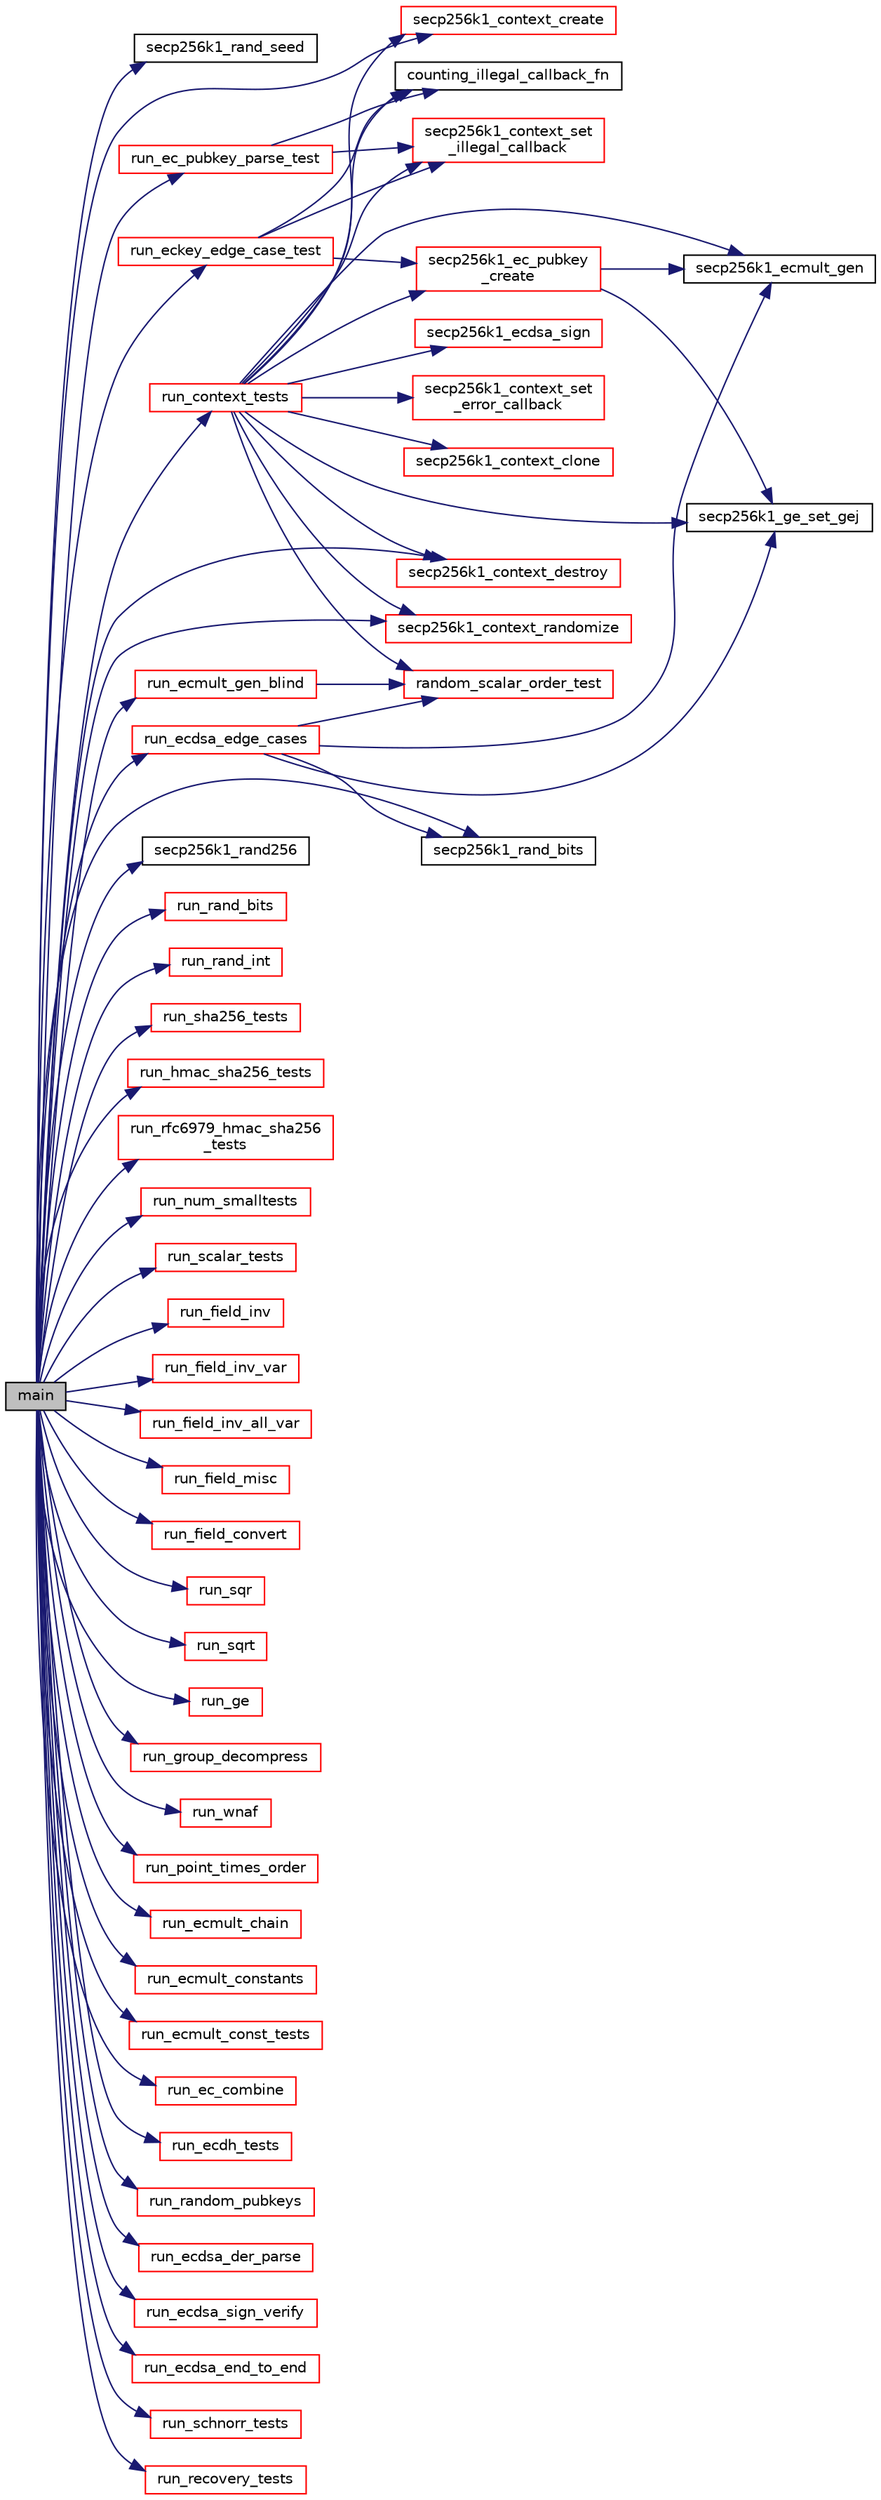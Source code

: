 digraph "main"
{
  edge [fontname="Helvetica",fontsize="10",labelfontname="Helvetica",labelfontsize="10"];
  node [fontname="Helvetica",fontsize="10",shape=record];
  rankdir="LR";
  Node169 [label="main",height=0.2,width=0.4,color="black", fillcolor="grey75", style="filled", fontcolor="black"];
  Node169 -> Node170 [color="midnightblue",fontsize="10",style="solid",fontname="Helvetica"];
  Node170 [label="secp256k1_rand_seed",height=0.2,width=0.4,color="black", fillcolor="white", style="filled",URL="$dd/d0b/testrand_8h.html#a5e49c3d0caa741c53ea23b4b0a6b0202",tooltip="Seed the pseudorandom number generator for testing. "];
  Node169 -> Node171 [color="midnightblue",fontsize="10",style="solid",fontname="Helvetica"];
  Node171 [label="run_context_tests",height=0.2,width=0.4,color="red", fillcolor="white", style="filled",URL="$d5/d7f/tests_8c.html#a2f9713526b1e988694c6e2026a6fce69"];
  Node171 -> Node172 [color="midnightblue",fontsize="10",style="solid",fontname="Helvetica"];
  Node172 [label="secp256k1_context_create",height=0.2,width=0.4,color="red", fillcolor="white", style="filled",URL="$d7/dd3/secp256k1_8h.html#a769d478f352afbb55200e33970533a3c",tooltip="Create a secp256k1 context object. "];
  Node171 -> Node179 [color="midnightblue",fontsize="10",style="solid",fontname="Helvetica"];
  Node179 [label="secp256k1_context_set\l_illegal_callback",height=0.2,width=0.4,color="red", fillcolor="white", style="filled",URL="$d7/dd3/secp256k1_8h.html#a3ec29bece9974f9535337eb7d91b351c",tooltip="Set a callback function to be called when an illegal argument is passed to an API call..."];
  Node171 -> Node181 [color="midnightblue",fontsize="10",style="solid",fontname="Helvetica"];
  Node181 [label="counting_illegal_callback_fn",height=0.2,width=0.4,color="black", fillcolor="white", style="filled",URL="$d5/d7f/tests_8c.html#aca891583e3aabfd8139ca28e7d12e28d"];
  Node171 -> Node182 [color="midnightblue",fontsize="10",style="solid",fontname="Helvetica"];
  Node182 [label="secp256k1_context_set\l_error_callback",height=0.2,width=0.4,color="red", fillcolor="white", style="filled",URL="$d7/dd3/secp256k1_8h.html#a35106efb325f03468bcf5faa524c1cc4",tooltip="Set a callback function to be called when an internal consistency check fails. "];
  Node171 -> Node184 [color="midnightblue",fontsize="10",style="solid",fontname="Helvetica"];
  Node184 [label="secp256k1_context_clone",height=0.2,width=0.4,color="red", fillcolor="white", style="filled",URL="$d7/dd3/secp256k1_8h.html#a74bdea41233e26f6348ebab5c660db90",tooltip="Copies a secp256k1 context object. "];
  Node171 -> Node187 [color="midnightblue",fontsize="10",style="solid",fontname="Helvetica"];
  Node187 [label="secp256k1_context_destroy",height=0.2,width=0.4,color="red", fillcolor="white", style="filled",URL="$d7/dd3/secp256k1_8h.html#af8569fb9aa73c0acf46afce4df662950",tooltip="Destroy a secp256k1 context object. "];
  Node171 -> Node190 [color="midnightblue",fontsize="10",style="solid",fontname="Helvetica"];
  Node190 [label="random_scalar_order_test",height=0.2,width=0.4,color="red", fillcolor="white", style="filled",URL="$d5/d7f/tests_8c.html#a51e09e6745e0afdb0d596ee0f4b3c3f7"];
  Node171 -> Node194 [color="midnightblue",fontsize="10",style="solid",fontname="Helvetica"];
  Node194 [label="secp256k1_ecmult_gen",height=0.2,width=0.4,color="black", fillcolor="white", style="filled",URL="$d6/d76/ecmult__gen_8h.html#a5ed744c720cbb0a397c8d4c42c637f24",tooltip="Multiply with the generator: R = a*G. "];
  Node171 -> Node195 [color="midnightblue",fontsize="10",style="solid",fontname="Helvetica"];
  Node195 [label="secp256k1_ge_set_gej",height=0.2,width=0.4,color="black", fillcolor="white", style="filled",URL="$d9/dd1/group_8h.html#aa511eebf8cd7419763f06555ed4fb62d",tooltip="Set a group element equal to another which is given in jacobian coordinates. "];
  Node171 -> Node196 [color="midnightblue",fontsize="10",style="solid",fontname="Helvetica"];
  Node196 [label="secp256k1_ec_pubkey\l_create",height=0.2,width=0.4,color="red", fillcolor="white", style="filled",URL="$d7/dd3/secp256k1_8h.html#a7438071aa8a6dc4697abe4f4659f2161",tooltip="Compute the public key for a secret key. "];
  Node196 -> Node194 [color="midnightblue",fontsize="10",style="solid",fontname="Helvetica"];
  Node196 -> Node195 [color="midnightblue",fontsize="10",style="solid",fontname="Helvetica"];
  Node171 -> Node207 [color="midnightblue",fontsize="10",style="solid",fontname="Helvetica"];
  Node207 [label="secp256k1_ecdsa_sign",height=0.2,width=0.4,color="red", fillcolor="white", style="filled",URL="$d7/dd3/secp256k1_8h.html#a691c048f3a3b4e7f51417c57ec058be7",tooltip="Create an ECDSA signature. "];
  Node171 -> Node225 [color="midnightblue",fontsize="10",style="solid",fontname="Helvetica"];
  Node225 [label="secp256k1_context_randomize",height=0.2,width=0.4,color="red", fillcolor="white", style="filled",URL="$d7/dd3/secp256k1_8h.html#a1b81d70feb6ed24dc902cbbd5ba569e7",tooltip="Updates the context randomization. "];
  Node169 -> Node172 [color="midnightblue",fontsize="10",style="solid",fontname="Helvetica"];
  Node169 -> Node227 [color="midnightblue",fontsize="10",style="solid",fontname="Helvetica"];
  Node227 [label="secp256k1_rand_bits",height=0.2,width=0.4,color="black", fillcolor="white", style="filled",URL="$dd/d0b/testrand_8h.html#a70a3e97a30b94a77f4a59807ba01e6ba",tooltip="Generate a pseudorandom number in the range [0..2**bits-1]. "];
  Node169 -> Node228 [color="midnightblue",fontsize="10",style="solid",fontname="Helvetica"];
  Node228 [label="secp256k1_rand256",height=0.2,width=0.4,color="black", fillcolor="white", style="filled",URL="$dd/d0b/testrand_8h.html#ac6eab6443f98bba198f7df69e658173c",tooltip="Generate a pseudorandom 32-byte array. "];
  Node169 -> Node225 [color="midnightblue",fontsize="10",style="solid",fontname="Helvetica"];
  Node169 -> Node229 [color="midnightblue",fontsize="10",style="solid",fontname="Helvetica"];
  Node229 [label="run_rand_bits",height=0.2,width=0.4,color="red", fillcolor="white", style="filled",URL="$d5/d7f/tests_8c.html#a90b7eac05cebf27de5b429888bb5beff"];
  Node169 -> Node232 [color="midnightblue",fontsize="10",style="solid",fontname="Helvetica"];
  Node232 [label="run_rand_int",height=0.2,width=0.4,color="red", fillcolor="white", style="filled",URL="$d5/d7f/tests_8c.html#a775a4718709171ff67d821ff4a97c9a7"];
  Node169 -> Node235 [color="midnightblue",fontsize="10",style="solid",fontname="Helvetica"];
  Node235 [label="run_sha256_tests",height=0.2,width=0.4,color="red", fillcolor="white", style="filled",URL="$d5/d7f/tests_8c.html#a2d74e805d6154620fef868e2319c99c9"];
  Node169 -> Node239 [color="midnightblue",fontsize="10",style="solid",fontname="Helvetica"];
  Node239 [label="run_hmac_sha256_tests",height=0.2,width=0.4,color="red", fillcolor="white", style="filled",URL="$d5/d7f/tests_8c.html#a696245307bfe2110594f353cf47dad17"];
  Node169 -> Node243 [color="midnightblue",fontsize="10",style="solid",fontname="Helvetica"];
  Node243 [label="run_rfc6979_hmac_sha256\l_tests",height=0.2,width=0.4,color="red", fillcolor="white", style="filled",URL="$d5/d7f/tests_8c.html#add06855ef2be3d3b6a4506590a7b468e"];
  Node169 -> Node247 [color="midnightblue",fontsize="10",style="solid",fontname="Helvetica"];
  Node247 [label="run_num_smalltests",height=0.2,width=0.4,color="red", fillcolor="white", style="filled",URL="$d5/d7f/tests_8c.html#a6744389614cf74a9b2c10c29e2ddba5c"];
  Node169 -> Node260 [color="midnightblue",fontsize="10",style="solid",fontname="Helvetica"];
  Node260 [label="run_scalar_tests",height=0.2,width=0.4,color="red", fillcolor="white", style="filled",URL="$d5/d7f/tests_8c.html#afc29a3cda8faeba097ce967f24fcb9d1"];
  Node169 -> Node285 [color="midnightblue",fontsize="10",style="solid",fontname="Helvetica"];
  Node285 [label="run_field_inv",height=0.2,width=0.4,color="red", fillcolor="white", style="filled",URL="$d5/d7f/tests_8c.html#ad636c10e982fafdb8f6ddeb3d1424b2d"];
  Node169 -> Node295 [color="midnightblue",fontsize="10",style="solid",fontname="Helvetica"];
  Node295 [label="run_field_inv_var",height=0.2,width=0.4,color="red", fillcolor="white", style="filled",URL="$d5/d7f/tests_8c.html#ad83214628412557c86e3c1d01270c83a"];
  Node169 -> Node297 [color="midnightblue",fontsize="10",style="solid",fontname="Helvetica"];
  Node297 [label="run_field_inv_all_var",height=0.2,width=0.4,color="red", fillcolor="white", style="filled",URL="$d5/d7f/tests_8c.html#afb738ef4c7077ce703c56beefcb29653"];
  Node169 -> Node299 [color="midnightblue",fontsize="10",style="solid",fontname="Helvetica"];
  Node299 [label="run_field_misc",height=0.2,width=0.4,color="red", fillcolor="white", style="filled",URL="$d5/d7f/tests_8c.html#a407b4cff8cbc365e753f2a1d70b45f81"];
  Node169 -> Node309 [color="midnightblue",fontsize="10",style="solid",fontname="Helvetica"];
  Node309 [label="run_field_convert",height=0.2,width=0.4,color="red", fillcolor="white", style="filled",URL="$d5/d7f/tests_8c.html#a3fb0153a38fe54783b46ab4bc39d9912"];
  Node169 -> Node310 [color="midnightblue",fontsize="10",style="solid",fontname="Helvetica"];
  Node310 [label="run_sqr",height=0.2,width=0.4,color="red", fillcolor="white", style="filled",URL="$d5/d7f/tests_8c.html#aebe6e77bbe66e58eb7d0230d9506dc61"];
  Node169 -> Node313 [color="midnightblue",fontsize="10",style="solid",fontname="Helvetica"];
  Node313 [label="run_sqrt",height=0.2,width=0.4,color="red", fillcolor="white", style="filled",URL="$d5/d7f/tests_8c.html#a9f14566c39814625ca83d68d1dddb684"];
  Node169 -> Node317 [color="midnightblue",fontsize="10",style="solid",fontname="Helvetica"];
  Node317 [label="run_ge",height=0.2,width=0.4,color="red", fillcolor="white", style="filled",URL="$d5/d7f/tests_8c.html#aa7ad70a73e9a44f0b9486ffe6f46ca39"];
  Node169 -> Node341 [color="midnightblue",fontsize="10",style="solid",fontname="Helvetica"];
  Node341 [label="run_group_decompress",height=0.2,width=0.4,color="red", fillcolor="white", style="filled",URL="$d5/d7f/tests_8c.html#a03817b02604d9e2c9b5f049fc01d4a99"];
  Node169 -> Node346 [color="midnightblue",fontsize="10",style="solid",fontname="Helvetica"];
  Node346 [label="run_wnaf",height=0.2,width=0.4,color="red", fillcolor="white", style="filled",URL="$d5/d7f/tests_8c.html#af3c34e47a9088ad0f5f0df779303a85a"];
  Node169 -> Node355 [color="midnightblue",fontsize="10",style="solid",fontname="Helvetica"];
  Node355 [label="run_point_times_order",height=0.2,width=0.4,color="red", fillcolor="white", style="filled",URL="$d5/d7f/tests_8c.html#accc1ed100e6e73e61ce30e82cf4f0bbb"];
  Node169 -> Node362 [color="midnightblue",fontsize="10",style="solid",fontname="Helvetica"];
  Node362 [label="run_ecmult_chain",height=0.2,width=0.4,color="red", fillcolor="white", style="filled",URL="$d5/d7f/tests_8c.html#aec6ef7189f31c2b9628cedf9154f6929"];
  Node169 -> Node364 [color="midnightblue",fontsize="10",style="solid",fontname="Helvetica"];
  Node364 [label="run_ecmult_constants",height=0.2,width=0.4,color="red", fillcolor="white", style="filled",URL="$d5/d7f/tests_8c.html#a93c275726298d7a59a4f027996a958b4"];
  Node169 -> Node366 [color="midnightblue",fontsize="10",style="solid",fontname="Helvetica"];
  Node366 [label="run_ecmult_gen_blind",height=0.2,width=0.4,color="red", fillcolor="white", style="filled",URL="$d5/d7f/tests_8c.html#ac3003b8a1d7eed5ebb0497a3f0dd97b6"];
  Node366 -> Node190 [color="midnightblue",fontsize="10",style="solid",fontname="Helvetica"];
  Node169 -> Node370 [color="midnightblue",fontsize="10",style="solid",fontname="Helvetica"];
  Node370 [label="run_ecmult_const_tests",height=0.2,width=0.4,color="red", fillcolor="white", style="filled",URL="$d5/d7f/tests_8c.html#af69d927b217be17f076754b9d4e4f326"];
  Node169 -> Node376 [color="midnightblue",fontsize="10",style="solid",fontname="Helvetica"];
  Node376 [label="run_ec_combine",height=0.2,width=0.4,color="red", fillcolor="white", style="filled",URL="$d5/d7f/tests_8c.html#a394075284eed27ac8d87935f73d4c673"];
  Node169 -> Node379 [color="midnightblue",fontsize="10",style="solid",fontname="Helvetica"];
  Node379 [label="run_ec_pubkey_parse_test",height=0.2,width=0.4,color="red", fillcolor="white", style="filled",URL="$d5/d7f/tests_8c.html#a24bd2af11fcef9c3f2abb62862d6fe97"];
  Node379 -> Node179 [color="midnightblue",fontsize="10",style="solid",fontname="Helvetica"];
  Node379 -> Node181 [color="midnightblue",fontsize="10",style="solid",fontname="Helvetica"];
  Node169 -> Node385 [color="midnightblue",fontsize="10",style="solid",fontname="Helvetica"];
  Node385 [label="run_eckey_edge_case_test",height=0.2,width=0.4,color="red", fillcolor="white", style="filled",URL="$d5/d7f/tests_8c.html#a32498e86a99a258f68cd4b1176f47966"];
  Node385 -> Node196 [color="midnightblue",fontsize="10",style="solid",fontname="Helvetica"];
  Node385 -> Node179 [color="midnightblue",fontsize="10",style="solid",fontname="Helvetica"];
  Node385 -> Node181 [color="midnightblue",fontsize="10",style="solid",fontname="Helvetica"];
  Node169 -> Node391 [color="midnightblue",fontsize="10",style="solid",fontname="Helvetica"];
  Node391 [label="run_ecdh_tests",height=0.2,width=0.4,color="red", fillcolor="white", style="filled",URL="$d5/d65/ecdh_2tests__impl_8h.html#aab6cd779f0b87dc8a7afdf4eaf873407"];
  Node169 -> Node395 [color="midnightblue",fontsize="10",style="solid",fontname="Helvetica"];
  Node395 [label="run_random_pubkeys",height=0.2,width=0.4,color="red", fillcolor="white", style="filled",URL="$d5/d7f/tests_8c.html#a0697fbce6e63c1c95aec0c67cb27f31c"];
  Node169 -> Node397 [color="midnightblue",fontsize="10",style="solid",fontname="Helvetica"];
  Node397 [label="run_ecdsa_der_parse",height=0.2,width=0.4,color="red", fillcolor="white", style="filled",URL="$d5/d7f/tests_8c.html#aed8d29b89e89ae8bf370483684b1f7d2"];
  Node169 -> Node410 [color="midnightblue",fontsize="10",style="solid",fontname="Helvetica"];
  Node410 [label="run_ecdsa_sign_verify",height=0.2,width=0.4,color="red", fillcolor="white", style="filled",URL="$d5/d7f/tests_8c.html#a8b33b5c265c09b165c29d92c05c641d8"];
  Node169 -> Node413 [color="midnightblue",fontsize="10",style="solid",fontname="Helvetica"];
  Node413 [label="run_ecdsa_end_to_end",height=0.2,width=0.4,color="red", fillcolor="white", style="filled",URL="$d5/d7f/tests_8c.html#ab05096657be701bf9ca8616475bb9491"];
  Node169 -> Node418 [color="midnightblue",fontsize="10",style="solid",fontname="Helvetica"];
  Node418 [label="run_ecdsa_edge_cases",height=0.2,width=0.4,color="red", fillcolor="white", style="filled",URL="$d5/d7f/tests_8c.html#ad6c8109b62ea1d0ed1b382678a2a08b1"];
  Node418 -> Node227 [color="midnightblue",fontsize="10",style="solid",fontname="Helvetica"];
  Node418 -> Node190 [color="midnightblue",fontsize="10",style="solid",fontname="Helvetica"];
  Node418 -> Node194 [color="midnightblue",fontsize="10",style="solid",fontname="Helvetica"];
  Node418 -> Node195 [color="midnightblue",fontsize="10",style="solid",fontname="Helvetica"];
  Node169 -> Node425 [color="midnightblue",fontsize="10",style="solid",fontname="Helvetica"];
  Node425 [label="run_schnorr_tests",height=0.2,width=0.4,color="red", fillcolor="white", style="filled",URL="$d4/d1d/schnorr_2tests__impl_8h.html#a6b31cc8facecda629cf588196a4c936b"];
  Node169 -> Node442 [color="midnightblue",fontsize="10",style="solid",fontname="Helvetica"];
  Node442 [label="run_recovery_tests",height=0.2,width=0.4,color="red", fillcolor="white", style="filled",URL="$d3/d71/recovery_2tests__impl_8h.html#a3a06f71955483e9502f3c408857407f2"];
  Node169 -> Node187 [color="midnightblue",fontsize="10",style="solid",fontname="Helvetica"];
}

